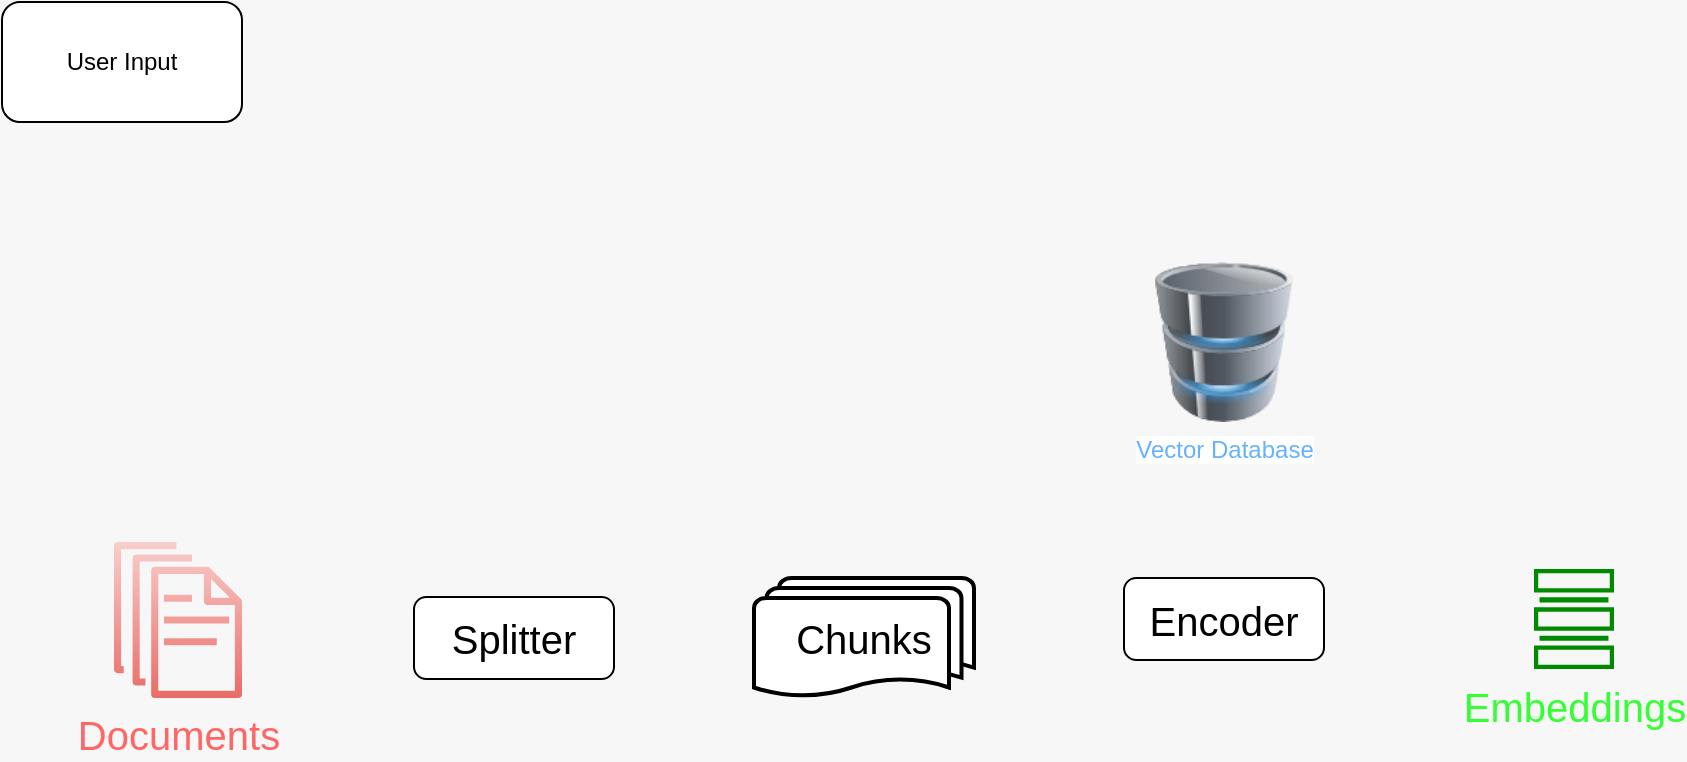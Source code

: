<mxfile version="23.1.1" type="github">
  <diagram id="6a731a19-8d31-9384-78a2-239565b7b9f0" name="Page-1">
    <mxGraphModel dx="1434" dy="770" grid="1" gridSize="10" guides="1" tooltips="1" connect="1" arrows="1" fold="1" page="1" pageScale="1" pageWidth="1169" pageHeight="827" background="#F7F7F7" math="0" shadow="0">
      <root>
        <mxCell id="0" />
        <mxCell id="1" parent="0" />
        <mxCell id="F0DF5Nve_Ln5ljsZZCzn-12" value="Chunks" style="strokeWidth=2;html=1;shape=mxgraph.flowchart.multi-document;whiteSpace=wrap;fontSize=20;" vertex="1" parent="1">
          <mxGeometry x="430" y="498" width="110" height="60" as="geometry" />
        </mxCell>
        <mxCell id="F0DF5Nve_Ln5ljsZZCzn-24" value="Splitter" style="rounded=1;whiteSpace=wrap;html=1;fontSize=20;" vertex="1" parent="1">
          <mxGeometry x="260" y="507.5" width="100" height="41" as="geometry" />
        </mxCell>
        <mxCell id="F0DF5Nve_Ln5ljsZZCzn-26" value="&lt;font color=&quot;#ff6666&quot; style=&quot;font-size: 20px;&quot;&gt;Documents&lt;/font&gt;" style="sketch=0;outlineConnect=0;dashed=0;verticalLabelPosition=bottom;verticalAlign=top;align=center;html=1;fontSize=20;fontStyle=0;aspect=fixed;pointerEvents=1;shape=mxgraph.aws4.documents;fillColor=#f8cecc;strokeColor=#b85450;gradientColor=#ea6b66;" vertex="1" parent="1">
          <mxGeometry x="110" y="480" width="64" height="78" as="geometry" />
        </mxCell>
        <mxCell id="F0DF5Nve_Ln5ljsZZCzn-28" value="Encoder" style="rounded=1;whiteSpace=wrap;html=1;fontSize=20;" vertex="1" parent="1">
          <mxGeometry x="615" y="498" width="100" height="41" as="geometry" />
        </mxCell>
        <mxCell id="F0DF5Nve_Ln5ljsZZCzn-29" value="&lt;font color=&quot;#33ff33&quot; style=&quot;font-size: 20px;&quot;&gt;Embeddings&lt;/font&gt;" style="sketch=0;pointerEvents=1;shadow=0;dashed=0;html=1;strokeColor=#005700;fillColor=#008a00;labelPosition=center;verticalLabelPosition=bottom;verticalAlign=top;align=center;outlineConnect=0;shape=mxgraph.veeam2.datastore_empty;fontColor=#ffffff;aspect=fixed;fontSize=20;" vertex="1" parent="1">
          <mxGeometry x="820" y="493.5" width="40" height="50" as="geometry" />
        </mxCell>
        <mxCell id="F0DF5Nve_Ln5ljsZZCzn-30" value="&lt;font color=&quot;#66b2ff&quot;&gt;Vector Database&lt;/font&gt;" style="image;html=1;image=img/lib/clip_art/computers/Database_128x128.png" vertex="1" parent="1">
          <mxGeometry x="625" y="340" width="80" height="80" as="geometry" />
        </mxCell>
        <mxCell id="F0DF5Nve_Ln5ljsZZCzn-39" value="User Input" style="rounded=1;whiteSpace=wrap;html=1;" vertex="1" parent="1">
          <mxGeometry x="54" y="210" width="120" height="60" as="geometry" />
        </mxCell>
      </root>
    </mxGraphModel>
  </diagram>
</mxfile>

